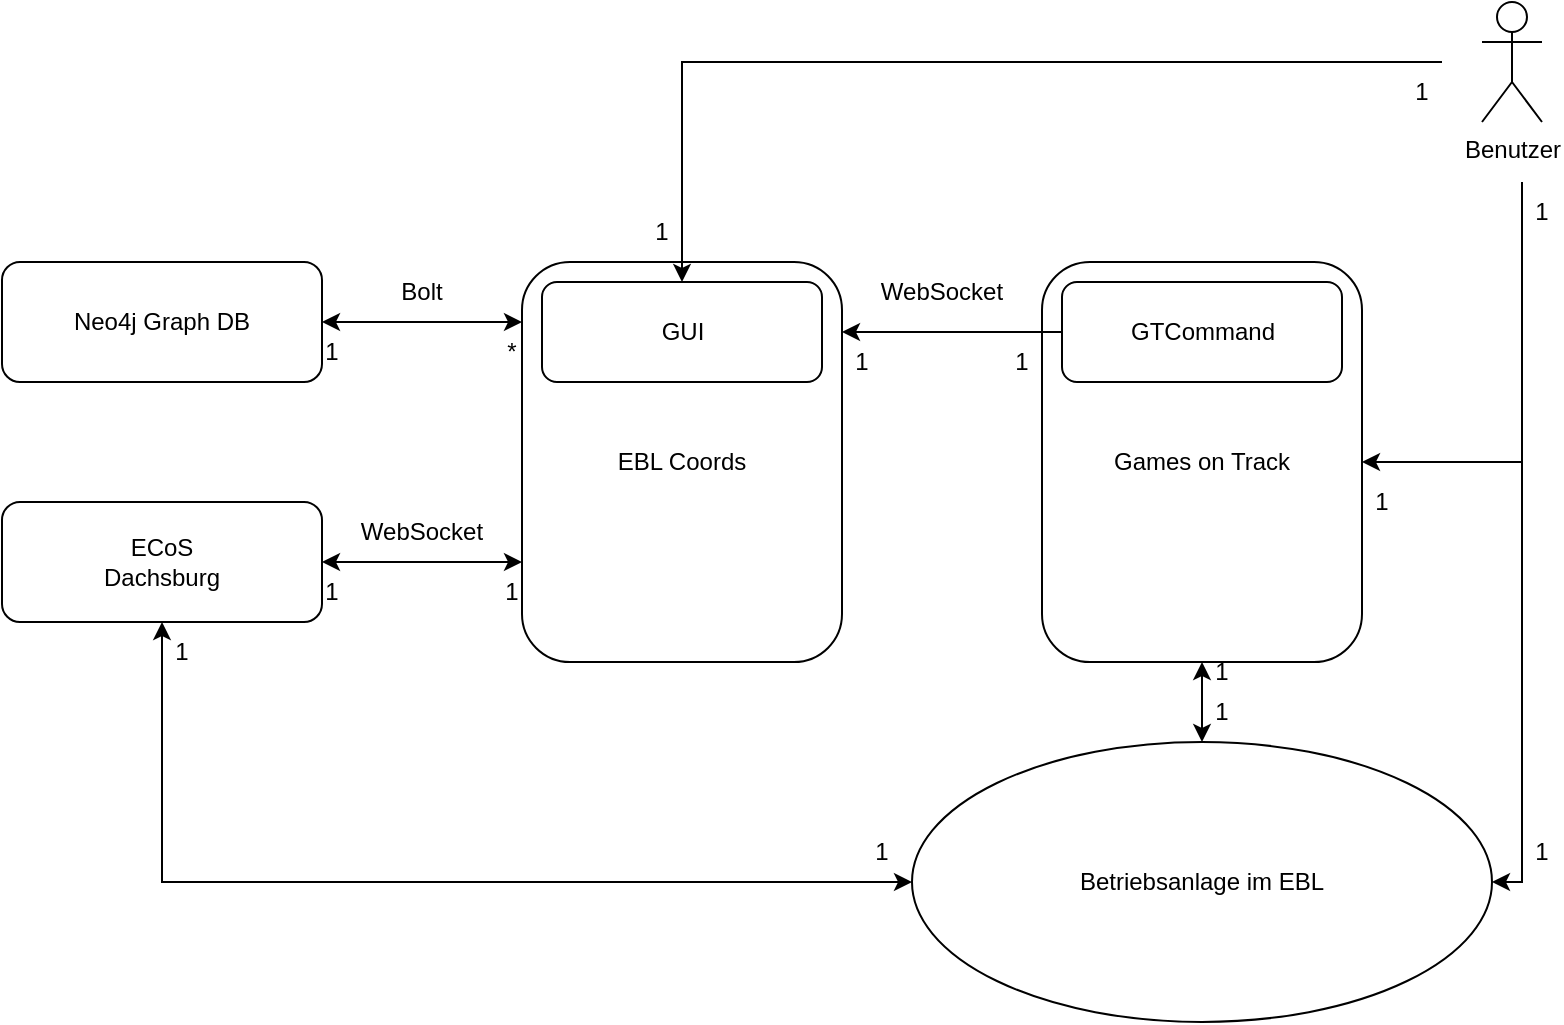 <mxfile version="21.2.1" type="github">
  <diagram id="R2lEEEUBdFMjLlhIrx00" name="Page-1">
    <mxGraphModel dx="1562" dy="854" grid="1" gridSize="10" guides="1" tooltips="1" connect="1" arrows="1" fold="1" page="1" pageScale="1" pageWidth="850" pageHeight="1100" math="0" shadow="0" extFonts="Permanent Marker^https://fonts.googleapis.com/css?family=Permanent+Marker">
      <root>
        <mxCell id="0" />
        <mxCell id="1" parent="0" />
        <mxCell id="D924VpzKZGNG5bENjpo5-1" value="" style="rounded=1;whiteSpace=wrap;html=1;container=0;" parent="1" vertex="1">
          <mxGeometry x="300" y="160" width="160" height="200" as="geometry" />
        </mxCell>
        <mxCell id="D924VpzKZGNG5bENjpo5-13" value="" style="group" parent="1" vertex="1" connectable="0">
          <mxGeometry x="40" y="280" width="160" height="60" as="geometry" />
        </mxCell>
        <mxCell id="D924VpzKZGNG5bENjpo5-7" value="" style="rounded=1;whiteSpace=wrap;html=1;container=0;" parent="D924VpzKZGNG5bENjpo5-13" vertex="1">
          <mxGeometry width="160" height="60" as="geometry" />
        </mxCell>
        <mxCell id="D924VpzKZGNG5bENjpo5-8" value="ECoS Dachsburg" style="text;html=1;strokeColor=none;fillColor=none;align=center;verticalAlign=middle;whiteSpace=wrap;rounded=0;container=0;" parent="D924VpzKZGNG5bENjpo5-13" vertex="1">
          <mxGeometry x="40" y="25.5" width="80" height="9" as="geometry" />
        </mxCell>
        <mxCell id="D924VpzKZGNG5bENjpo5-24" value="Bolt" style="text;html=1;strokeColor=none;fillColor=none;align=center;verticalAlign=middle;whiteSpace=wrap;rounded=0;" parent="1" vertex="1">
          <mxGeometry x="220" y="160" width="60" height="30" as="geometry" />
        </mxCell>
        <mxCell id="D924VpzKZGNG5bENjpo5-25" value="WebSocket" style="text;html=1;strokeColor=none;fillColor=none;align=center;verticalAlign=middle;whiteSpace=wrap;rounded=0;" parent="1" vertex="1">
          <mxGeometry x="480" y="160" width="60" height="30" as="geometry" />
        </mxCell>
        <mxCell id="D924VpzKZGNG5bENjpo5-26" value="WebSocket" style="text;html=1;strokeColor=none;fillColor=none;align=center;verticalAlign=middle;whiteSpace=wrap;rounded=0;" parent="1" vertex="1">
          <mxGeometry x="220" y="280" width="60" height="30" as="geometry" />
        </mxCell>
        <mxCell id="D924VpzKZGNG5bENjpo5-27" value="" style="group" parent="1" vertex="1" connectable="0">
          <mxGeometry x="310" y="170" width="140" height="50" as="geometry" />
        </mxCell>
        <mxCell id="D924VpzKZGNG5bENjpo5-20" value="" style="rounded=1;whiteSpace=wrap;html=1;container=0;" parent="D924VpzKZGNG5bENjpo5-27" vertex="1">
          <mxGeometry width="140" height="50" as="geometry" />
        </mxCell>
        <mxCell id="D924VpzKZGNG5bENjpo5-21" value="GUI" style="text;html=1;strokeColor=none;fillColor=none;align=center;verticalAlign=middle;whiteSpace=wrap;rounded=0;container=0;" parent="D924VpzKZGNG5bENjpo5-27" vertex="1">
          <mxGeometry x="52.5" y="18.754" width="35" height="12.5" as="geometry" />
        </mxCell>
        <mxCell id="D924VpzKZGNG5bENjpo5-2" value="" style="rounded=1;whiteSpace=wrap;html=1;container=0;" parent="1" vertex="1">
          <mxGeometry x="40" y="160" width="160" height="60.0" as="geometry" />
        </mxCell>
        <mxCell id="D924VpzKZGNG5bENjpo5-18" value="" style="endArrow=classic;startArrow=classic;html=1;rounded=0;exitX=1;exitY=0.5;exitDx=0;exitDy=0;" parent="1" source="D924VpzKZGNG5bENjpo5-2" edge="1">
          <mxGeometry width="50" height="50" relative="1" as="geometry">
            <mxPoint x="210" y="290" as="sourcePoint" />
            <mxPoint x="300" y="190" as="targetPoint" />
          </mxGeometry>
        </mxCell>
        <mxCell id="D924VpzKZGNG5bENjpo5-5" value="Neo4j Graph DB" style="text;html=1;strokeColor=none;fillColor=none;align=center;verticalAlign=middle;whiteSpace=wrap;rounded=0;container=0;" parent="1" vertex="1">
          <mxGeometry x="70" y="185.5" width="100" height="9" as="geometry" />
        </mxCell>
        <mxCell id="D924VpzKZGNG5bENjpo5-4" value="EBL Coords" style="text;html=1;strokeColor=none;fillColor=none;align=center;verticalAlign=middle;whiteSpace=wrap;rounded=0;container=0;" parent="1" vertex="1">
          <mxGeometry x="330" y="255.37" width="100" height="9.26" as="geometry" />
        </mxCell>
        <mxCell id="SI389RHZB-7-OpBMgLP5-1" value="" style="endArrow=classic;startArrow=classic;html=1;rounded=0;entryX=0;entryY=0.75;entryDx=0;entryDy=0;" parent="1" source="D924VpzKZGNG5bENjpo5-7" target="D924VpzKZGNG5bENjpo5-1" edge="1">
          <mxGeometry width="50" height="50" relative="1" as="geometry">
            <mxPoint x="280" y="490" as="sourcePoint" />
            <mxPoint x="330" y="440" as="targetPoint" />
          </mxGeometry>
        </mxCell>
        <mxCell id="SI389RHZB-7-OpBMgLP5-7" value="1" style="text;html=1;align=center;verticalAlign=middle;whiteSpace=wrap;rounded=0;" parent="1" vertex="1">
          <mxGeometry x="190" y="190" width="30" height="30" as="geometry" />
        </mxCell>
        <mxCell id="SI389RHZB-7-OpBMgLP5-8" value="*" style="text;html=1;align=center;verticalAlign=middle;whiteSpace=wrap;rounded=0;" parent="1" vertex="1">
          <mxGeometry x="280" y="190" width="30" height="30" as="geometry" />
        </mxCell>
        <mxCell id="SI389RHZB-7-OpBMgLP5-9" value="1" style="text;html=1;align=center;verticalAlign=middle;whiteSpace=wrap;rounded=0;" parent="1" vertex="1">
          <mxGeometry x="460" y="194.5" width="20" height="30" as="geometry" />
        </mxCell>
        <mxCell id="SI389RHZB-7-OpBMgLP5-10" value="1" style="text;html=1;align=center;verticalAlign=middle;whiteSpace=wrap;rounded=0;" parent="1" vertex="1">
          <mxGeometry x="540" y="194.5" width="20" height="30" as="geometry" />
        </mxCell>
        <mxCell id="SI389RHZB-7-OpBMgLP5-12" value="1" style="text;html=1;align=center;verticalAlign=middle;whiteSpace=wrap;rounded=0;" parent="1" vertex="1">
          <mxGeometry x="280" y="310" width="30" height="30" as="geometry" />
        </mxCell>
        <mxCell id="SI389RHZB-7-OpBMgLP5-13" value="1" style="text;html=1;align=center;verticalAlign=middle;whiteSpace=wrap;rounded=0;" parent="1" vertex="1">
          <mxGeometry x="190" y="310" width="30" height="30" as="geometry" />
        </mxCell>
        <mxCell id="JNQRp1OCR-runaura_zo-1" value="Betriebsanlage im EBL" style="ellipse;whiteSpace=wrap;html=1;" parent="1" vertex="1">
          <mxGeometry x="495" y="400" width="290" height="140" as="geometry" />
        </mxCell>
        <mxCell id="JNQRp1OCR-runaura_zo-2" value="" style="endArrow=classic;startArrow=classic;html=1;rounded=0;exitX=0.5;exitY=1;exitDx=0;exitDy=0;entryX=0;entryY=0.5;entryDx=0;entryDy=0;" parent="1" source="D924VpzKZGNG5bENjpo5-7" target="JNQRp1OCR-runaura_zo-1" edge="1">
          <mxGeometry width="50" height="50" relative="1" as="geometry">
            <mxPoint x="120" y="410" as="sourcePoint" />
            <mxPoint x="280" y="410" as="targetPoint" />
            <Array as="points">
              <mxPoint x="120" y="470" />
            </Array>
          </mxGeometry>
        </mxCell>
        <mxCell id="JNQRp1OCR-runaura_zo-4" value="1" style="text;html=1;align=center;verticalAlign=middle;whiteSpace=wrap;rounded=0;" parent="1" vertex="1">
          <mxGeometry x="450" y="440" width="60" height="30" as="geometry" />
        </mxCell>
        <mxCell id="h1dROa-oCrlwzKsg0-FX-7" value="Games on Track" style="rounded=1;whiteSpace=wrap;html=1;container=0;" vertex="1" parent="1">
          <mxGeometry x="560" y="160" width="160" height="200" as="geometry" />
        </mxCell>
        <mxCell id="JNQRp1OCR-runaura_zo-5" value="1" style="text;html=1;align=center;verticalAlign=middle;whiteSpace=wrap;rounded=0;" parent="1" vertex="1">
          <mxGeometry x="100" y="340" width="60" height="30" as="geometry" />
        </mxCell>
        <mxCell id="h1dROa-oCrlwzKsg0-FX-8" value="" style="group" vertex="1" connectable="0" parent="1">
          <mxGeometry x="570" y="170" width="140" height="50" as="geometry" />
        </mxCell>
        <mxCell id="h1dROa-oCrlwzKsg0-FX-9" value="" style="rounded=1;whiteSpace=wrap;html=1;container=0;" vertex="1" parent="h1dROa-oCrlwzKsg0-FX-8">
          <mxGeometry width="140" height="50" as="geometry" />
        </mxCell>
        <mxCell id="h1dROa-oCrlwzKsg0-FX-10" value="GTCommand" style="text;html=1;strokeColor=none;fillColor=none;align=center;verticalAlign=middle;whiteSpace=wrap;rounded=0;container=0;" vertex="1" parent="h1dROa-oCrlwzKsg0-FX-8">
          <mxGeometry x="52.5" y="18.754" width="35" height="12.5" as="geometry" />
        </mxCell>
        <mxCell id="D924VpzKZGNG5bENjpo5-17" value="" style="endArrow=classic;html=1;rounded=0;exitX=0;exitY=0.5;exitDx=0;exitDy=0;" parent="1" source="h1dROa-oCrlwzKsg0-FX-9" edge="1">
          <mxGeometry width="50" height="50" relative="1" as="geometry">
            <mxPoint x="560" y="190" as="sourcePoint" />
            <mxPoint x="460" y="195" as="targetPoint" />
          </mxGeometry>
        </mxCell>
        <mxCell id="h1dROa-oCrlwzKsg0-FX-11" value="" style="endArrow=classic;startArrow=classic;html=1;rounded=0;" edge="1" parent="1" source="JNQRp1OCR-runaura_zo-1" target="h1dROa-oCrlwzKsg0-FX-7">
          <mxGeometry width="50" height="50" relative="1" as="geometry">
            <mxPoint x="750" y="660" as="sourcePoint" />
            <mxPoint x="800" y="610" as="targetPoint" />
          </mxGeometry>
        </mxCell>
        <mxCell id="h1dROa-oCrlwzKsg0-FX-12" value="1" style="text;html=1;align=center;verticalAlign=middle;whiteSpace=wrap;rounded=0;" vertex="1" parent="1">
          <mxGeometry x="640" y="350" width="20" height="30" as="geometry" />
        </mxCell>
        <mxCell id="h1dROa-oCrlwzKsg0-FX-13" value="1" style="text;html=1;align=center;verticalAlign=middle;whiteSpace=wrap;rounded=0;" vertex="1" parent="1">
          <mxGeometry x="640" y="370" width="20" height="30" as="geometry" />
        </mxCell>
        <mxCell id="h1dROa-oCrlwzKsg0-FX-14" value="Benutzer" style="shape=umlActor;verticalLabelPosition=bottom;verticalAlign=top;html=1;outlineConnect=0;" vertex="1" parent="1">
          <mxGeometry x="780" y="30" width="30" height="60" as="geometry" />
        </mxCell>
        <mxCell id="h1dROa-oCrlwzKsg0-FX-17" value="" style="endArrow=classic;html=1;rounded=0;" edge="1" parent="1" target="D924VpzKZGNG5bENjpo5-20">
          <mxGeometry width="50" height="50" relative="1" as="geometry">
            <mxPoint x="760" y="60" as="sourcePoint" />
            <mxPoint x="640" y="50" as="targetPoint" />
            <Array as="points">
              <mxPoint x="380" y="60" />
            </Array>
          </mxGeometry>
        </mxCell>
        <mxCell id="h1dROa-oCrlwzKsg0-FX-18" value="" style="endArrow=classic;html=1;rounded=0;" edge="1" parent="1" target="h1dROa-oCrlwzKsg0-FX-7">
          <mxGeometry width="50" height="50" relative="1" as="geometry">
            <mxPoint x="800" y="120" as="sourcePoint" />
            <mxPoint x="450" y="240" as="targetPoint" />
            <Array as="points">
              <mxPoint x="800" y="260" />
            </Array>
          </mxGeometry>
        </mxCell>
        <mxCell id="h1dROa-oCrlwzKsg0-FX-19" value="" style="endArrow=classic;html=1;rounded=0;" edge="1" parent="1" target="JNQRp1OCR-runaura_zo-1">
          <mxGeometry width="50" height="50" relative="1" as="geometry">
            <mxPoint x="800" y="120" as="sourcePoint" />
            <mxPoint x="850" y="320" as="targetPoint" />
            <Array as="points">
              <mxPoint x="800" y="470" />
            </Array>
          </mxGeometry>
        </mxCell>
        <mxCell id="h1dROa-oCrlwzKsg0-FX-20" value="1" style="text;html=1;align=center;verticalAlign=middle;whiteSpace=wrap;rounded=0;" vertex="1" parent="1">
          <mxGeometry x="360" y="130" width="20" height="30" as="geometry" />
        </mxCell>
        <mxCell id="h1dROa-oCrlwzKsg0-FX-22" value="1" style="text;html=1;align=center;verticalAlign=middle;whiteSpace=wrap;rounded=0;" vertex="1" parent="1">
          <mxGeometry x="720" y="264.63" width="20" height="30" as="geometry" />
        </mxCell>
        <mxCell id="h1dROa-oCrlwzKsg0-FX-23" value="1" style="text;html=1;align=center;verticalAlign=middle;whiteSpace=wrap;rounded=0;" vertex="1" parent="1">
          <mxGeometry x="800" y="440" width="20" height="30" as="geometry" />
        </mxCell>
        <mxCell id="h1dROa-oCrlwzKsg0-FX-26" value="1" style="text;html=1;align=center;verticalAlign=middle;whiteSpace=wrap;rounded=0;" vertex="1" parent="1">
          <mxGeometry x="800" y="120" width="20" height="30" as="geometry" />
        </mxCell>
        <mxCell id="h1dROa-oCrlwzKsg0-FX-28" value="1" style="text;html=1;align=center;verticalAlign=middle;whiteSpace=wrap;rounded=0;" vertex="1" parent="1">
          <mxGeometry x="740" y="60" width="20" height="30" as="geometry" />
        </mxCell>
      </root>
    </mxGraphModel>
  </diagram>
</mxfile>
